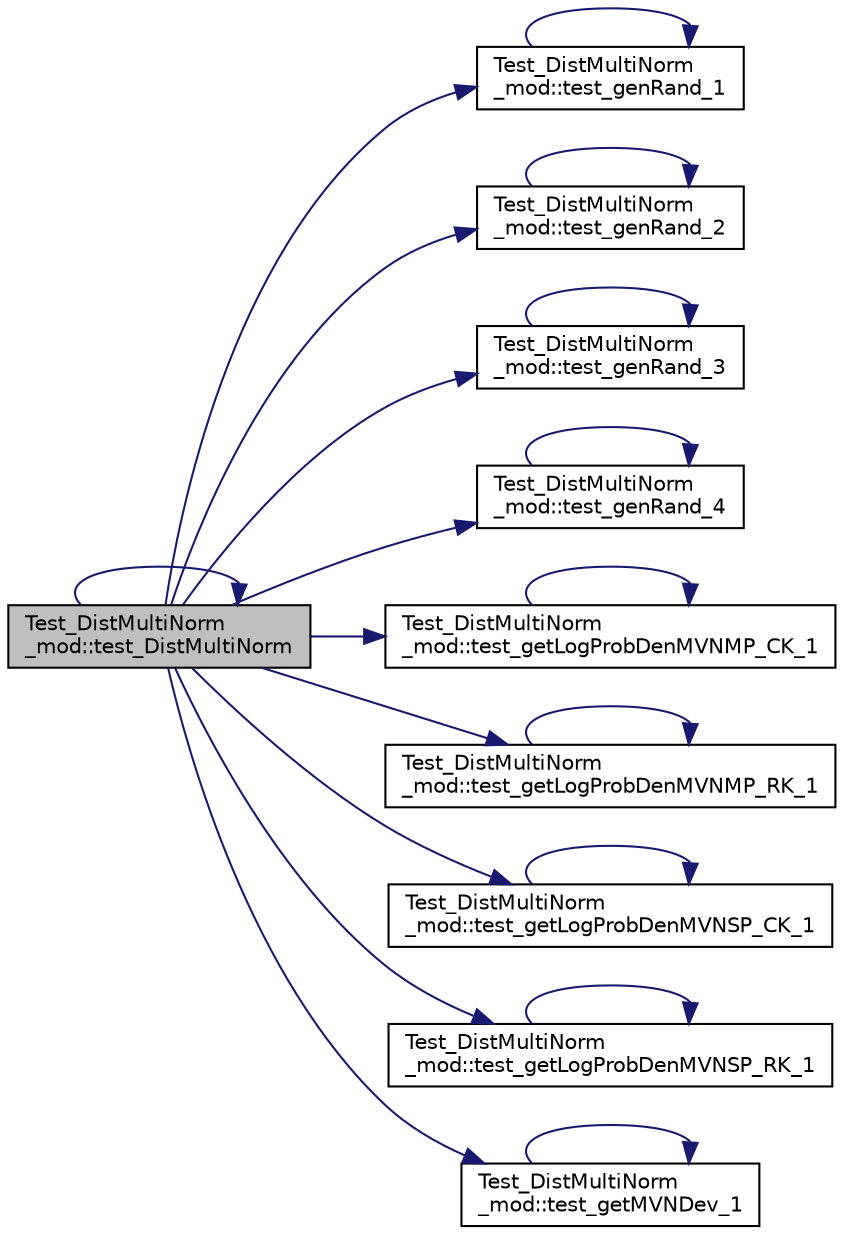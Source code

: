 digraph "Test_DistMultiNorm_mod::test_DistMultiNorm"
{
 // LATEX_PDF_SIZE
  edge [fontname="Helvetica",fontsize="10",labelfontname="Helvetica",labelfontsize="10"];
  node [fontname="Helvetica",fontsize="10",shape=record];
  rankdir="LR";
  Node1 [label="Test_DistMultiNorm\l_mod::test_DistMultiNorm",height=0.2,width=0.4,color="black", fillcolor="grey75", style="filled", fontcolor="black",tooltip=" "];
  Node1 -> Node1 [color="midnightblue",fontsize="10",style="solid",fontname="Helvetica"];
  Node1 -> Node2 [color="midnightblue",fontsize="10",style="solid",fontname="Helvetica"];
  Node2 [label="Test_DistMultiNorm\l_mod::test_genRand_1",height=0.2,width=0.4,color="black", fillcolor="white", style="filled",URL="$namespaceTest__DistMultiNorm__mod.html#af88809d6e858d36e5ab5d9f2a06c8789",tooltip="Test the random number generator with input Mean and Cholesky factorization."];
  Node2 -> Node2 [color="midnightblue",fontsize="10",style="solid",fontname="Helvetica"];
  Node1 -> Node3 [color="midnightblue",fontsize="10",style="solid",fontname="Helvetica"];
  Node3 [label="Test_DistMultiNorm\l_mod::test_genRand_2",height=0.2,width=0.4,color="black", fillcolor="white", style="filled",URL="$namespaceTest__DistMultiNorm__mod.html#af6f60e5aa6451a9db441105c4e76d819",tooltip="Test the random number generator with input Cholesky factorization."];
  Node3 -> Node3 [color="midnightblue",fontsize="10",style="solid",fontname="Helvetica"];
  Node1 -> Node4 [color="midnightblue",fontsize="10",style="solid",fontname="Helvetica"];
  Node4 [label="Test_DistMultiNorm\l_mod::test_genRand_3",height=0.2,width=0.4,color="black", fillcolor="white", style="filled",URL="$namespaceTest__DistMultiNorm__mod.html#a26ababce3d26ae18384432d9c4e2f874",tooltip="Test the random number generator with input Mean."];
  Node4 -> Node4 [color="midnightblue",fontsize="10",style="solid",fontname="Helvetica"];
  Node1 -> Node5 [color="midnightblue",fontsize="10",style="solid",fontname="Helvetica"];
  Node5 [label="Test_DistMultiNorm\l_mod::test_genRand_4",height=0.2,width=0.4,color="black", fillcolor="white", style="filled",URL="$namespaceTest__DistMultiNorm__mod.html#ace4e5d42e59fdc171944b0c08d205d3a",tooltip="Test the random number generator with no input mean or Cholesky factorization."];
  Node5 -> Node5 [color="midnightblue",fontsize="10",style="solid",fontname="Helvetica"];
  Node1 -> Node6 [color="midnightblue",fontsize="10",style="solid",fontname="Helvetica"];
  Node6 [label="Test_DistMultiNorm\l_mod::test_getLogProbDenMVNMP_CK_1",height=0.2,width=0.4,color="black", fillcolor="white", style="filled",URL="$namespaceTest__DistMultiNorm__mod.html#a2111d49b09bb94f3f8c15118ee03b2b3",tooltip=" "];
  Node6 -> Node6 [color="midnightblue",fontsize="10",style="solid",fontname="Helvetica"];
  Node1 -> Node7 [color="midnightblue",fontsize="10",style="solid",fontname="Helvetica"];
  Node7 [label="Test_DistMultiNorm\l_mod::test_getLogProbDenMVNMP_RK_1",height=0.2,width=0.4,color="black", fillcolor="white", style="filled",URL="$namespaceTest__DistMultiNorm__mod.html#a35ad866bdcb6cdf0c32aaa75494e95c8",tooltip=" "];
  Node7 -> Node7 [color="midnightblue",fontsize="10",style="solid",fontname="Helvetica"];
  Node1 -> Node8 [color="midnightblue",fontsize="10",style="solid",fontname="Helvetica"];
  Node8 [label="Test_DistMultiNorm\l_mod::test_getLogProbDenMVNSP_CK_1",height=0.2,width=0.4,color="black", fillcolor="white", style="filled",URL="$namespaceTest__DistMultiNorm__mod.html#a132c03aaa3ce734310feb93fcc824d00",tooltip=" "];
  Node8 -> Node8 [color="midnightblue",fontsize="10",style="solid",fontname="Helvetica"];
  Node1 -> Node9 [color="midnightblue",fontsize="10",style="solid",fontname="Helvetica"];
  Node9 [label="Test_DistMultiNorm\l_mod::test_getLogProbDenMVNSP_RK_1",height=0.2,width=0.4,color="black", fillcolor="white", style="filled",URL="$namespaceTest__DistMultiNorm__mod.html#a3e8166fe97bf7af20520c7eb840df2b4",tooltip=" "];
  Node9 -> Node9 [color="midnightblue",fontsize="10",style="solid",fontname="Helvetica"];
  Node1 -> Node10 [color="midnightblue",fontsize="10",style="solid",fontname="Helvetica"];
  Node10 [label="Test_DistMultiNorm\l_mod::test_getMVNDev_1",height=0.2,width=0.4,color="black", fillcolor="white", style="filled",URL="$namespaceTest__DistMultiNorm__mod.html#afd0fc0e546412e1b0610bfbc819a7b19",tooltip=" "];
  Node10 -> Node10 [color="midnightblue",fontsize="10",style="solid",fontname="Helvetica"];
}
